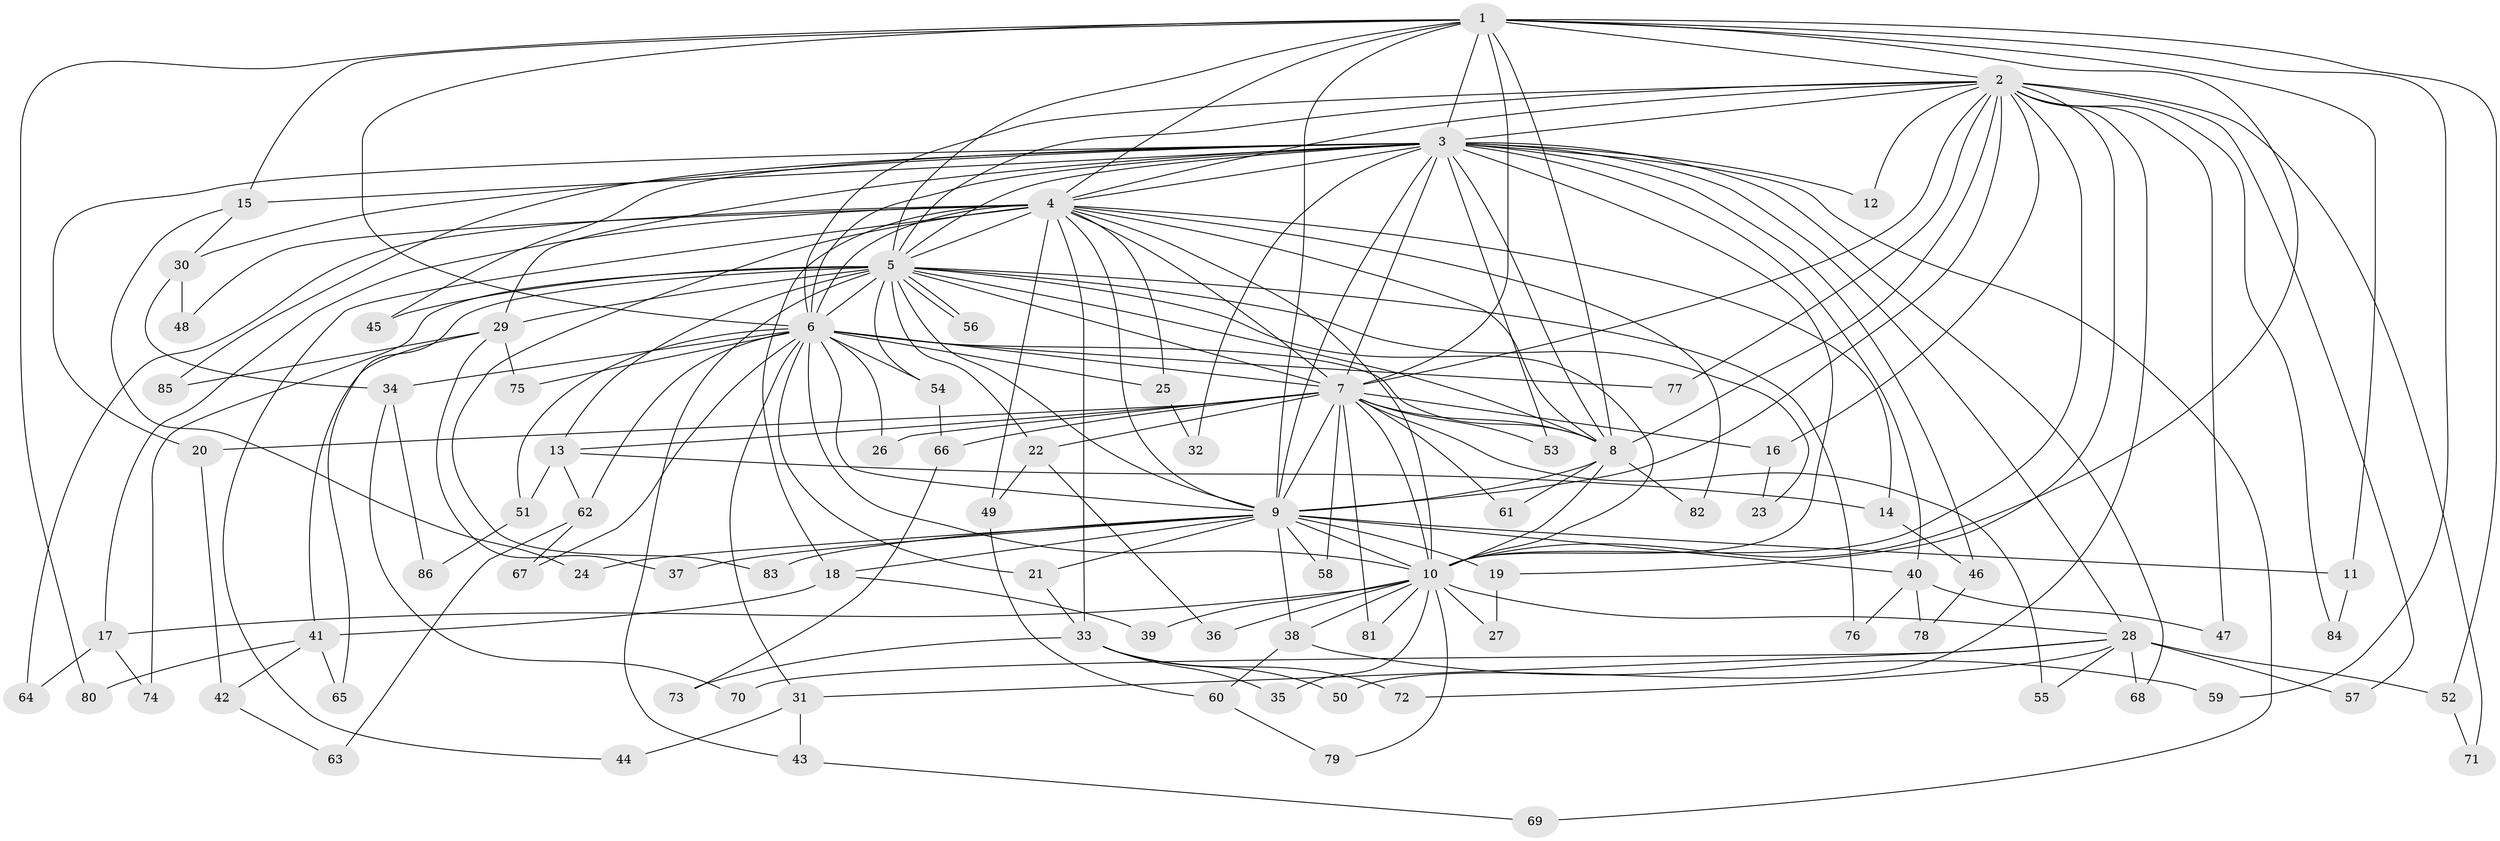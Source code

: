 // coarse degree distribution, {18: 0.0196078431372549, 36: 0.0196078431372549, 14: 0.0392156862745098, 11: 0.0196078431372549, 2: 0.39215686274509803, 1: 0.0784313725490196, 5: 0.0392156862745098, 3: 0.23529411764705882, 4: 0.11764705882352941, 9: 0.0196078431372549, 6: 0.0196078431372549}
// Generated by graph-tools (version 1.1) at 2025/17/03/04/25 18:17:39]
// undirected, 86 vertices, 197 edges
graph export_dot {
graph [start="1"]
  node [color=gray90,style=filled];
  1;
  2;
  3;
  4;
  5;
  6;
  7;
  8;
  9;
  10;
  11;
  12;
  13;
  14;
  15;
  16;
  17;
  18;
  19;
  20;
  21;
  22;
  23;
  24;
  25;
  26;
  27;
  28;
  29;
  30;
  31;
  32;
  33;
  34;
  35;
  36;
  37;
  38;
  39;
  40;
  41;
  42;
  43;
  44;
  45;
  46;
  47;
  48;
  49;
  50;
  51;
  52;
  53;
  54;
  55;
  56;
  57;
  58;
  59;
  60;
  61;
  62;
  63;
  64;
  65;
  66;
  67;
  68;
  69;
  70;
  71;
  72;
  73;
  74;
  75;
  76;
  77;
  78;
  79;
  80;
  81;
  82;
  83;
  84;
  85;
  86;
  1 -- 2;
  1 -- 3;
  1 -- 4;
  1 -- 5;
  1 -- 6;
  1 -- 7;
  1 -- 8;
  1 -- 9;
  1 -- 10;
  1 -- 11;
  1 -- 15;
  1 -- 52;
  1 -- 59;
  1 -- 80;
  2 -- 3;
  2 -- 4;
  2 -- 5;
  2 -- 6;
  2 -- 7;
  2 -- 8;
  2 -- 9;
  2 -- 10;
  2 -- 12;
  2 -- 16;
  2 -- 19;
  2 -- 47;
  2 -- 50;
  2 -- 57;
  2 -- 71;
  2 -- 77;
  2 -- 84;
  3 -- 4;
  3 -- 5;
  3 -- 6;
  3 -- 7;
  3 -- 8;
  3 -- 9;
  3 -- 10;
  3 -- 12;
  3 -- 15;
  3 -- 20;
  3 -- 28;
  3 -- 29;
  3 -- 30;
  3 -- 32;
  3 -- 40;
  3 -- 45;
  3 -- 46;
  3 -- 53;
  3 -- 68;
  3 -- 69;
  3 -- 85;
  4 -- 5;
  4 -- 6;
  4 -- 7;
  4 -- 8;
  4 -- 9;
  4 -- 10;
  4 -- 14;
  4 -- 17;
  4 -- 18;
  4 -- 25;
  4 -- 33;
  4 -- 44;
  4 -- 48;
  4 -- 49;
  4 -- 64;
  4 -- 82;
  4 -- 83;
  5 -- 6;
  5 -- 7;
  5 -- 8;
  5 -- 9;
  5 -- 10;
  5 -- 13;
  5 -- 22;
  5 -- 23;
  5 -- 29;
  5 -- 43;
  5 -- 45;
  5 -- 54;
  5 -- 56;
  5 -- 56;
  5 -- 65;
  5 -- 74;
  5 -- 76;
  6 -- 7;
  6 -- 8;
  6 -- 9;
  6 -- 10;
  6 -- 21;
  6 -- 25;
  6 -- 26;
  6 -- 31;
  6 -- 34;
  6 -- 51;
  6 -- 54;
  6 -- 62;
  6 -- 67;
  6 -- 75;
  6 -- 77;
  7 -- 8;
  7 -- 9;
  7 -- 10;
  7 -- 13;
  7 -- 16;
  7 -- 20;
  7 -- 22;
  7 -- 26;
  7 -- 53;
  7 -- 55;
  7 -- 58;
  7 -- 61;
  7 -- 66;
  7 -- 81;
  8 -- 9;
  8 -- 10;
  8 -- 61;
  8 -- 82;
  9 -- 10;
  9 -- 11;
  9 -- 18;
  9 -- 19;
  9 -- 21;
  9 -- 24;
  9 -- 37;
  9 -- 38;
  9 -- 40;
  9 -- 58;
  9 -- 83;
  10 -- 17;
  10 -- 27;
  10 -- 28;
  10 -- 35;
  10 -- 36;
  10 -- 38;
  10 -- 39;
  10 -- 79;
  10 -- 81;
  11 -- 84;
  13 -- 14;
  13 -- 51;
  13 -- 62;
  14 -- 46;
  15 -- 24;
  15 -- 30;
  16 -- 23;
  17 -- 64;
  17 -- 74;
  18 -- 39;
  18 -- 41;
  19 -- 27;
  20 -- 42;
  21 -- 33;
  22 -- 36;
  22 -- 49;
  25 -- 32;
  28 -- 31;
  28 -- 52;
  28 -- 55;
  28 -- 57;
  28 -- 68;
  28 -- 70;
  28 -- 72;
  29 -- 37;
  29 -- 41;
  29 -- 75;
  29 -- 85;
  30 -- 34;
  30 -- 48;
  31 -- 43;
  31 -- 44;
  33 -- 35;
  33 -- 50;
  33 -- 72;
  33 -- 73;
  34 -- 70;
  34 -- 86;
  38 -- 59;
  38 -- 60;
  40 -- 47;
  40 -- 76;
  40 -- 78;
  41 -- 42;
  41 -- 65;
  41 -- 80;
  42 -- 63;
  43 -- 69;
  46 -- 78;
  49 -- 60;
  51 -- 86;
  52 -- 71;
  54 -- 66;
  60 -- 79;
  62 -- 63;
  62 -- 67;
  66 -- 73;
}
